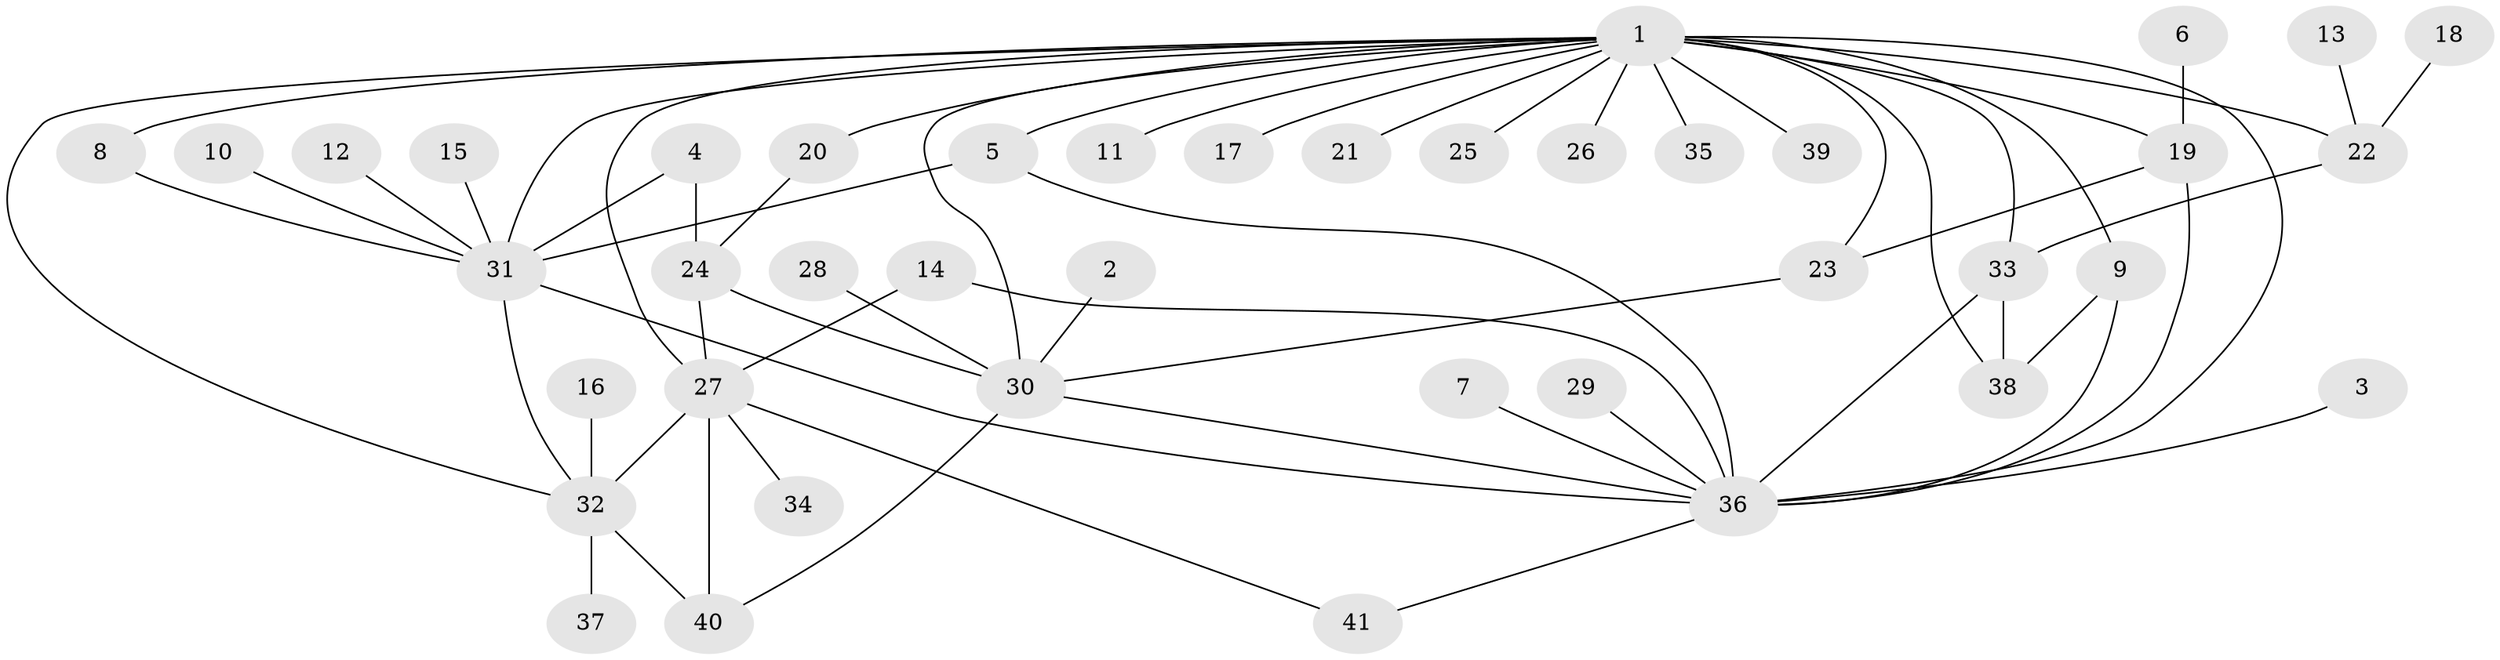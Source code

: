 // original degree distribution, {23: 0.012345679012345678, 7: 0.04938271604938271, 8: 0.024691358024691357, 4: 0.037037037037037035, 1: 0.5061728395061729, 5: 0.07407407407407407, 6: 0.024691358024691357, 3: 0.12345679012345678, 2: 0.14814814814814814}
// Generated by graph-tools (version 1.1) at 2025/25/03/09/25 03:25:55]
// undirected, 41 vertices, 62 edges
graph export_dot {
graph [start="1"]
  node [color=gray90,style=filled];
  1;
  2;
  3;
  4;
  5;
  6;
  7;
  8;
  9;
  10;
  11;
  12;
  13;
  14;
  15;
  16;
  17;
  18;
  19;
  20;
  21;
  22;
  23;
  24;
  25;
  26;
  27;
  28;
  29;
  30;
  31;
  32;
  33;
  34;
  35;
  36;
  37;
  38;
  39;
  40;
  41;
  1 -- 5 [weight=1.0];
  1 -- 8 [weight=1.0];
  1 -- 9 [weight=1.0];
  1 -- 11 [weight=1.0];
  1 -- 17 [weight=1.0];
  1 -- 19 [weight=2.0];
  1 -- 20 [weight=1.0];
  1 -- 21 [weight=1.0];
  1 -- 22 [weight=3.0];
  1 -- 23 [weight=1.0];
  1 -- 25 [weight=1.0];
  1 -- 26 [weight=1.0];
  1 -- 27 [weight=1.0];
  1 -- 30 [weight=1.0];
  1 -- 31 [weight=1.0];
  1 -- 32 [weight=1.0];
  1 -- 33 [weight=1.0];
  1 -- 35 [weight=1.0];
  1 -- 36 [weight=1.0];
  1 -- 38 [weight=1.0];
  1 -- 39 [weight=1.0];
  2 -- 30 [weight=1.0];
  3 -- 36 [weight=1.0];
  4 -- 24 [weight=1.0];
  4 -- 31 [weight=1.0];
  5 -- 31 [weight=1.0];
  5 -- 36 [weight=1.0];
  6 -- 19 [weight=1.0];
  7 -- 36 [weight=1.0];
  8 -- 31 [weight=1.0];
  9 -- 36 [weight=2.0];
  9 -- 38 [weight=1.0];
  10 -- 31 [weight=1.0];
  12 -- 31 [weight=1.0];
  13 -- 22 [weight=1.0];
  14 -- 27 [weight=1.0];
  14 -- 36 [weight=1.0];
  15 -- 31 [weight=1.0];
  16 -- 32 [weight=1.0];
  18 -- 22 [weight=1.0];
  19 -- 23 [weight=1.0];
  19 -- 36 [weight=1.0];
  20 -- 24 [weight=1.0];
  22 -- 33 [weight=1.0];
  23 -- 30 [weight=1.0];
  24 -- 27 [weight=1.0];
  24 -- 30 [weight=1.0];
  27 -- 32 [weight=1.0];
  27 -- 34 [weight=1.0];
  27 -- 40 [weight=1.0];
  27 -- 41 [weight=1.0];
  28 -- 30 [weight=1.0];
  29 -- 36 [weight=1.0];
  30 -- 36 [weight=1.0];
  30 -- 40 [weight=1.0];
  31 -- 32 [weight=1.0];
  31 -- 36 [weight=1.0];
  32 -- 37 [weight=1.0];
  32 -- 40 [weight=1.0];
  33 -- 36 [weight=1.0];
  33 -- 38 [weight=1.0];
  36 -- 41 [weight=1.0];
}
